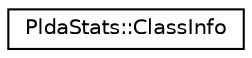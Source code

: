 digraph "Graphical Class Hierarchy"
{
  edge [fontname="Helvetica",fontsize="10",labelfontname="Helvetica",labelfontsize="10"];
  node [fontname="Helvetica",fontsize="10",shape=record];
  rankdir="LR";
  Node0 [label="PldaStats::ClassInfo",height=0.2,width=0.4,color="black", fillcolor="white", style="filled",URL="$structkaldi_1_1PldaStats_1_1ClassInfo.html"];
}
